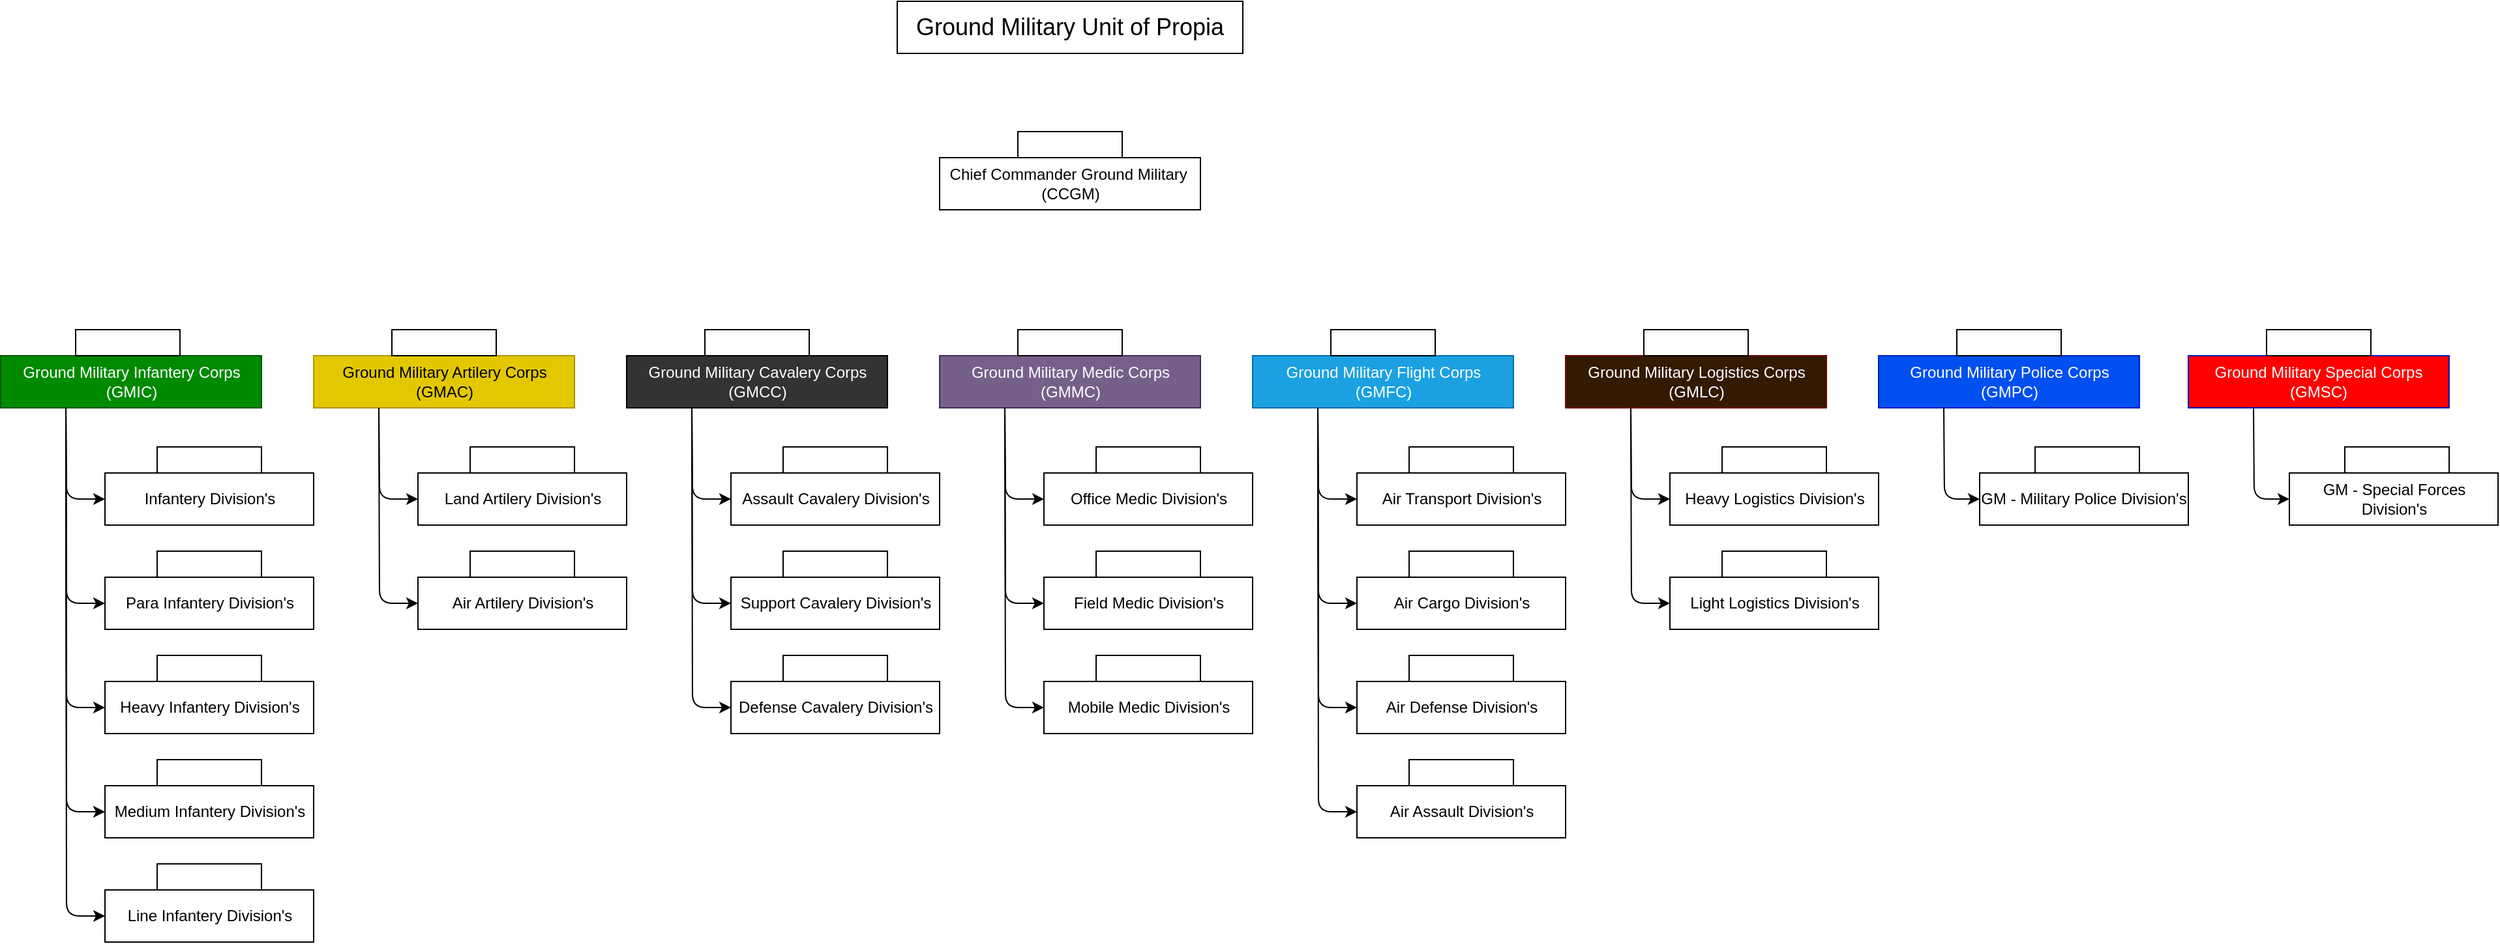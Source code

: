 <mxfile version="14.6.13" type="device"><diagram id="hd0t01-brpDn-bVLobMP" name="Page-1"><mxGraphModel dx="2130" dy="1260" grid="1" gridSize="10" guides="1" tooltips="1" connect="1" arrows="1" fold="1" page="1" pageScale="1" pageWidth="850" pageHeight="1100" math="0" shadow="0"><root><mxCell id="0"/><mxCell id="1" parent="0"/><mxCell id="4C-aOLq08_xFfEXQ0zSW-1" value="&lt;font style=&quot;font-size: 18px&quot;&gt;Ground Military Unit of Propia&lt;/font&gt;" style="rounded=0;whiteSpace=wrap;html=1;" parent="1" vertex="1"><mxGeometry x="699" y="40" width="265" height="40" as="geometry"/></mxCell><mxCell id="4C-aOLq08_xFfEXQ0zSW-2" value="Ground Military Infantery Corps&lt;br&gt;(GMIC)" style="rounded=0;whiteSpace=wrap;html=1;fillColor=#008a00;strokeColor=#005700;fontColor=#ffffff;" parent="1" vertex="1"><mxGeometry x="11.5" y="312" width="200" height="40" as="geometry"/></mxCell><mxCell id="4C-aOLq08_xFfEXQ0zSW-4" value="Ground Military Artilery Corps&lt;br&gt;(GMAC)" style="rounded=0;whiteSpace=wrap;html=1;fillColor=#e3c800;strokeColor=#B09500;fontColor=#000000;" parent="1" vertex="1"><mxGeometry x="251.5" y="312" width="200" height="40" as="geometry"/></mxCell><mxCell id="4C-aOLq08_xFfEXQ0zSW-5" value="&lt;font color=&quot;#ffffff&quot;&gt;Ground Military Cavalery Corps&lt;br&gt;(GMCC)&lt;/font&gt;" style="rounded=0;whiteSpace=wrap;html=1;fillColor=#333333;" parent="1" vertex="1"><mxGeometry x="491.5" y="312" width="200" height="40" as="geometry"/></mxCell><mxCell id="4C-aOLq08_xFfEXQ0zSW-6" value="Ground Military Medic Corps&lt;br&gt;(GMMC)" style="rounded=0;whiteSpace=wrap;html=1;fillColor=#76608a;strokeColor=#432D57;fontColor=#ffffff;" parent="1" vertex="1"><mxGeometry x="731.5" y="312" width="200" height="40" as="geometry"/></mxCell><mxCell id="4C-aOLq08_xFfEXQ0zSW-7" value="Ground Military Police Corps&lt;br&gt;(GMPC)" style="rounded=0;whiteSpace=wrap;html=1;fillColor=#0050ef;strokeColor=#001DBC;fontColor=#ffffff;" parent="1" vertex="1"><mxGeometry x="1451.5" y="312" width="200" height="40" as="geometry"/></mxCell><mxCell id="4C-aOLq08_xFfEXQ0zSW-8" value="Ground Military Flight Corps&lt;br&gt;(GMFC)" style="rounded=0;whiteSpace=wrap;html=1;fillColor=#1ba1e2;strokeColor=#006EAF;fontColor=#ffffff;" parent="1" vertex="1"><mxGeometry x="971.5" y="312" width="200" height="40" as="geometry"/></mxCell><mxCell id="4C-aOLq08_xFfEXQ0zSW-9" value="Ground Military Logistics Corps&lt;br&gt;(GMLC)" style="rounded=0;whiteSpace=wrap;html=1;strokeColor=#6F0000;fontColor=#ffffff;fillColor=#331A00;" parent="1" vertex="1"><mxGeometry x="1211.5" y="312" width="200" height="40" as="geometry"/></mxCell><mxCell id="mBeHLlhfHzC-_arHGiAu-1" value="Infantery Division's" style="rounded=0;whiteSpace=wrap;html=1;" parent="1" vertex="1"><mxGeometry x="91.5" y="402" width="160" height="40" as="geometry"/></mxCell><mxCell id="mBeHLlhfHzC-_arHGiAu-3" value="Heavy Infantery Division's" style="rounded=0;whiteSpace=wrap;html=1;" parent="1" vertex="1"><mxGeometry x="91.5" y="562" width="160" height="40" as="geometry"/></mxCell><mxCell id="mBeHLlhfHzC-_arHGiAu-4" value="Para Infantery Division's" style="rounded=0;whiteSpace=wrap;html=1;" parent="1" vertex="1"><mxGeometry x="91.5" y="482" width="160" height="40" as="geometry"/></mxCell><mxCell id="mBeHLlhfHzC-_arHGiAu-5" value="Medium Infantery Division's" style="rounded=0;whiteSpace=wrap;html=1;" parent="1" vertex="1"><mxGeometry x="91.5" y="642" width="160" height="40" as="geometry"/></mxCell><mxCell id="mBeHLlhfHzC-_arHGiAu-6" value="Line Infantery Division's" style="rounded=0;whiteSpace=wrap;html=1;" parent="1" vertex="1"><mxGeometry x="91.5" y="722" width="160" height="40" as="geometry"/></mxCell><mxCell id="mBeHLlhfHzC-_arHGiAu-15" value="" style="endArrow=classic;html=1;exitX=0.25;exitY=1;exitDx=0;exitDy=0;entryX=0;entryY=0.5;entryDx=0;entryDy=0;" parent="1" source="4C-aOLq08_xFfEXQ0zSW-2" target="mBeHLlhfHzC-_arHGiAu-6" edge="1"><mxGeometry width="50" height="50" relative="1" as="geometry"><mxPoint x="39" y="382" as="sourcePoint"/><mxPoint x="62" y="742" as="targetPoint"/><Array as="points"><mxPoint x="62" y="742"/></Array></mxGeometry></mxCell><mxCell id="mBeHLlhfHzC-_arHGiAu-16" value="" style="endArrow=classic;html=1;exitX=0.25;exitY=1;exitDx=0;exitDy=0;entryX=0;entryY=0.5;entryDx=0;entryDy=0;" parent="1" source="4C-aOLq08_xFfEXQ0zSW-2" target="mBeHLlhfHzC-_arHGiAu-5" edge="1"><mxGeometry width="50" height="50" relative="1" as="geometry"><mxPoint x="71.5" y="362" as="sourcePoint"/><mxPoint x="101.5" y="752" as="targetPoint"/><Array as="points"><mxPoint x="62" y="662"/></Array></mxGeometry></mxCell><mxCell id="mBeHLlhfHzC-_arHGiAu-17" value="" style="endArrow=classic;html=1;exitX=0.25;exitY=1;exitDx=0;exitDy=0;entryX=0;entryY=0.5;entryDx=0;entryDy=0;" parent="1" source="4C-aOLq08_xFfEXQ0zSW-2" target="mBeHLlhfHzC-_arHGiAu-3" edge="1"><mxGeometry width="50" height="50" relative="1" as="geometry"><mxPoint x="81.5" y="372" as="sourcePoint"/><mxPoint x="111.5" y="762" as="targetPoint"/><Array as="points"><mxPoint x="62" y="582"/></Array></mxGeometry></mxCell><mxCell id="mBeHLlhfHzC-_arHGiAu-18" value="" style="endArrow=classic;html=1;exitX=0.25;exitY=1;exitDx=0;exitDy=0;entryX=0;entryY=0.5;entryDx=0;entryDy=0;" parent="1" source="4C-aOLq08_xFfEXQ0zSW-2" target="mBeHLlhfHzC-_arHGiAu-4" edge="1"><mxGeometry width="50" height="50" relative="1" as="geometry"><mxPoint x="71.5" y="362" as="sourcePoint"/><mxPoint x="101.5" y="592" as="targetPoint"/><Array as="points"><mxPoint x="62" y="502"/></Array></mxGeometry></mxCell><mxCell id="mBeHLlhfHzC-_arHGiAu-19" value="" style="endArrow=classic;html=1;exitX=0.25;exitY=1;exitDx=0;exitDy=0;entryX=0;entryY=0.5;entryDx=0;entryDy=0;" parent="1" source="4C-aOLq08_xFfEXQ0zSW-2" target="mBeHLlhfHzC-_arHGiAu-1" edge="1"><mxGeometry width="50" height="50" relative="1" as="geometry"><mxPoint x="81.5" y="372" as="sourcePoint"/><mxPoint x="111.5" y="602" as="targetPoint"/><Array as="points"><mxPoint x="62" y="422"/></Array></mxGeometry></mxCell><mxCell id="mBeHLlhfHzC-_arHGiAu-20" value="Land Artilery Division's" style="rounded=0;whiteSpace=wrap;html=1;" parent="1" vertex="1"><mxGeometry x="331.5" y="402" width="160" height="40" as="geometry"/></mxCell><mxCell id="mBeHLlhfHzC-_arHGiAu-21" value="Air Artilery Division's" style="rounded=0;whiteSpace=wrap;html=1;" parent="1" vertex="1"><mxGeometry x="331.5" y="482" width="160" height="40" as="geometry"/></mxCell><mxCell id="mBeHLlhfHzC-_arHGiAu-22" value="" style="endArrow=classic;html=1;exitX=0.25;exitY=1;exitDx=0;exitDy=0;entryX=0;entryY=0.5;entryDx=0;entryDy=0;" parent="1" edge="1"><mxGeometry width="50" height="50" relative="1" as="geometry"><mxPoint x="301.5" y="352" as="sourcePoint"/><mxPoint x="331.5" y="502" as="targetPoint"/><Array as="points"><mxPoint x="302" y="502"/></Array></mxGeometry></mxCell><mxCell id="mBeHLlhfHzC-_arHGiAu-23" value="" style="endArrow=classic;html=1;exitX=0.25;exitY=1;exitDx=0;exitDy=0;entryX=0;entryY=0.5;entryDx=0;entryDy=0;" parent="1" edge="1"><mxGeometry width="50" height="50" relative="1" as="geometry"><mxPoint x="301.5" y="352" as="sourcePoint"/><mxPoint x="331.5" y="422" as="targetPoint"/><Array as="points"><mxPoint x="302" y="422"/></Array></mxGeometry></mxCell><mxCell id="mBeHLlhfHzC-_arHGiAu-24" value="Assault Cavalery Division's" style="rounded=0;whiteSpace=wrap;html=1;" parent="1" vertex="1"><mxGeometry x="571.5" y="402" width="160" height="40" as="geometry"/></mxCell><mxCell id="mBeHLlhfHzC-_arHGiAu-25" value="Defense Cavalery Division's" style="rounded=0;whiteSpace=wrap;html=1;" parent="1" vertex="1"><mxGeometry x="571.5" y="562" width="160" height="40" as="geometry"/></mxCell><mxCell id="mBeHLlhfHzC-_arHGiAu-26" value="Support Cavalery Division's" style="rounded=0;whiteSpace=wrap;html=1;" parent="1" vertex="1"><mxGeometry x="571.5" y="482" width="160" height="40" as="geometry"/></mxCell><mxCell id="mBeHLlhfHzC-_arHGiAu-27" value="" style="endArrow=classic;html=1;exitX=0.25;exitY=1;exitDx=0;exitDy=0;entryX=0;entryY=0.5;entryDx=0;entryDy=0;" parent="1" edge="1"><mxGeometry width="50" height="50" relative="1" as="geometry"><mxPoint x="541.5" y="352.0" as="sourcePoint"/><mxPoint x="571.5" y="582" as="targetPoint"/><Array as="points"><mxPoint x="542" y="582"/></Array></mxGeometry></mxCell><mxCell id="mBeHLlhfHzC-_arHGiAu-28" value="" style="endArrow=classic;html=1;exitX=0.25;exitY=1;exitDx=0;exitDy=0;entryX=0;entryY=0.5;entryDx=0;entryDy=0;" parent="1" edge="1"><mxGeometry width="50" height="50" relative="1" as="geometry"><mxPoint x="541.5" y="352.0" as="sourcePoint"/><mxPoint x="571.5" y="502" as="targetPoint"/><Array as="points"><mxPoint x="542" y="502"/></Array></mxGeometry></mxCell><mxCell id="mBeHLlhfHzC-_arHGiAu-29" value="" style="endArrow=classic;html=1;exitX=0.25;exitY=1;exitDx=0;exitDy=0;entryX=0;entryY=0.5;entryDx=0;entryDy=0;" parent="1" edge="1"><mxGeometry width="50" height="50" relative="1" as="geometry"><mxPoint x="541.5" y="352.0" as="sourcePoint"/><mxPoint x="571.5" y="422" as="targetPoint"/><Array as="points"><mxPoint x="542" y="422"/></Array></mxGeometry></mxCell><mxCell id="mBeHLlhfHzC-_arHGiAu-33" value="Office Medic Division's" style="rounded=0;whiteSpace=wrap;html=1;" parent="1" vertex="1"><mxGeometry x="811.5" y="402" width="160" height="40" as="geometry"/></mxCell><mxCell id="mBeHLlhfHzC-_arHGiAu-34" value="Mobile Medic Division's" style="rounded=0;whiteSpace=wrap;html=1;" parent="1" vertex="1"><mxGeometry x="811.5" y="562" width="160" height="40" as="geometry"/></mxCell><mxCell id="mBeHLlhfHzC-_arHGiAu-35" value="Field Medic Division's" style="rounded=0;whiteSpace=wrap;html=1;" parent="1" vertex="1"><mxGeometry x="811.5" y="482" width="160" height="40" as="geometry"/></mxCell><mxCell id="mBeHLlhfHzC-_arHGiAu-36" value="" style="endArrow=classic;html=1;exitX=0.25;exitY=1;exitDx=0;exitDy=0;entryX=0;entryY=0.5;entryDx=0;entryDy=0;" parent="1" edge="1"><mxGeometry width="50" height="50" relative="1" as="geometry"><mxPoint x="781.5" y="352.0" as="sourcePoint"/><mxPoint x="811.5" y="582" as="targetPoint"/><Array as="points"><mxPoint x="782" y="582"/></Array></mxGeometry></mxCell><mxCell id="mBeHLlhfHzC-_arHGiAu-37" value="" style="endArrow=classic;html=1;exitX=0.25;exitY=1;exitDx=0;exitDy=0;entryX=0;entryY=0.5;entryDx=0;entryDy=0;" parent="1" edge="1"><mxGeometry width="50" height="50" relative="1" as="geometry"><mxPoint x="781.5" y="352.0" as="sourcePoint"/><mxPoint x="811.5" y="502" as="targetPoint"/><Array as="points"><mxPoint x="782" y="502"/></Array></mxGeometry></mxCell><mxCell id="mBeHLlhfHzC-_arHGiAu-38" value="" style="endArrow=classic;html=1;exitX=0.25;exitY=1;exitDx=0;exitDy=0;entryX=0;entryY=0.5;entryDx=0;entryDy=0;" parent="1" edge="1"><mxGeometry width="50" height="50" relative="1" as="geometry"><mxPoint x="781.5" y="352.0" as="sourcePoint"/><mxPoint x="811.5" y="422" as="targetPoint"/><Array as="points"><mxPoint x="782" y="422"/></Array></mxGeometry></mxCell><mxCell id="mBeHLlhfHzC-_arHGiAu-39" value="Air Transport Division's" style="rounded=0;whiteSpace=wrap;html=1;" parent="1" vertex="1"><mxGeometry x="1051.5" y="402" width="160" height="40" as="geometry"/></mxCell><mxCell id="mBeHLlhfHzC-_arHGiAu-40" value="Air Defense Division's" style="rounded=0;whiteSpace=wrap;html=1;" parent="1" vertex="1"><mxGeometry x="1051.5" y="562" width="160" height="40" as="geometry"/></mxCell><mxCell id="mBeHLlhfHzC-_arHGiAu-41" value="Air Cargo Division's" style="rounded=0;whiteSpace=wrap;html=1;" parent="1" vertex="1"><mxGeometry x="1051.5" y="482" width="160" height="40" as="geometry"/></mxCell><mxCell id="mBeHLlhfHzC-_arHGiAu-42" value="Air Assault Division's" style="rounded=0;whiteSpace=wrap;html=1;" parent="1" vertex="1"><mxGeometry x="1051.5" y="642" width="160" height="40" as="geometry"/></mxCell><mxCell id="mBeHLlhfHzC-_arHGiAu-43" value="" style="endArrow=classic;html=1;exitX=0.25;exitY=1;exitDx=0;exitDy=0;entryX=0;entryY=0.5;entryDx=0;entryDy=0;" parent="1" target="mBeHLlhfHzC-_arHGiAu-42" edge="1"><mxGeometry width="50" height="50" relative="1" as="geometry"><mxPoint x="1021.5" y="352" as="sourcePoint"/><mxPoint x="1061.5" y="752" as="targetPoint"/><Array as="points"><mxPoint x="1022" y="662"/></Array></mxGeometry></mxCell><mxCell id="mBeHLlhfHzC-_arHGiAu-44" value="" style="endArrow=classic;html=1;exitX=0.25;exitY=1;exitDx=0;exitDy=0;entryX=0;entryY=0.5;entryDx=0;entryDy=0;" parent="1" target="mBeHLlhfHzC-_arHGiAu-40" edge="1"><mxGeometry width="50" height="50" relative="1" as="geometry"><mxPoint x="1021.5" y="352" as="sourcePoint"/><mxPoint x="1071.5" y="762" as="targetPoint"/><Array as="points"><mxPoint x="1022" y="582"/></Array></mxGeometry></mxCell><mxCell id="mBeHLlhfHzC-_arHGiAu-45" value="" style="endArrow=classic;html=1;exitX=0.25;exitY=1;exitDx=0;exitDy=0;entryX=0;entryY=0.5;entryDx=0;entryDy=0;" parent="1" target="mBeHLlhfHzC-_arHGiAu-41" edge="1"><mxGeometry width="50" height="50" relative="1" as="geometry"><mxPoint x="1021.5" y="352" as="sourcePoint"/><mxPoint x="1061.5" y="592" as="targetPoint"/><Array as="points"><mxPoint x="1022" y="502"/></Array></mxGeometry></mxCell><mxCell id="mBeHLlhfHzC-_arHGiAu-46" value="" style="endArrow=classic;html=1;exitX=0.25;exitY=1;exitDx=0;exitDy=0;entryX=0;entryY=0.5;entryDx=0;entryDy=0;" parent="1" target="mBeHLlhfHzC-_arHGiAu-39" edge="1"><mxGeometry width="50" height="50" relative="1" as="geometry"><mxPoint x="1021.5" y="352" as="sourcePoint"/><mxPoint x="1071.5" y="602" as="targetPoint"/><Array as="points"><mxPoint x="1022" y="422"/></Array></mxGeometry></mxCell><mxCell id="mBeHLlhfHzC-_arHGiAu-47" value="Heavy Logistics Division's" style="rounded=0;whiteSpace=wrap;html=1;" parent="1" vertex="1"><mxGeometry x="1291.5" y="402" width="160" height="40" as="geometry"/></mxCell><mxCell id="mBeHLlhfHzC-_arHGiAu-48" value="Light Logistics Division's" style="rounded=0;whiteSpace=wrap;html=1;" parent="1" vertex="1"><mxGeometry x="1291.5" y="482" width="160" height="40" as="geometry"/></mxCell><mxCell id="mBeHLlhfHzC-_arHGiAu-49" value="" style="endArrow=classic;html=1;exitX=0.25;exitY=1;exitDx=0;exitDy=0;entryX=0;entryY=0.5;entryDx=0;entryDy=0;" parent="1" target="mBeHLlhfHzC-_arHGiAu-48" edge="1"><mxGeometry width="50" height="50" relative="1" as="geometry"><mxPoint x="1261.5" y="352.0" as="sourcePoint"/><mxPoint x="1301.5" y="592" as="targetPoint"/><Array as="points"><mxPoint x="1262" y="502"/></Array></mxGeometry></mxCell><mxCell id="mBeHLlhfHzC-_arHGiAu-50" value="" style="endArrow=classic;html=1;exitX=0.25;exitY=1;exitDx=0;exitDy=0;entryX=0;entryY=0.5;entryDx=0;entryDy=0;" parent="1" target="mBeHLlhfHzC-_arHGiAu-47" edge="1"><mxGeometry width="50" height="50" relative="1" as="geometry"><mxPoint x="1261.5" y="352.0" as="sourcePoint"/><mxPoint x="1311.5" y="602" as="targetPoint"/><Array as="points"><mxPoint x="1262" y="422"/></Array></mxGeometry></mxCell><mxCell id="mBeHLlhfHzC-_arHGiAu-51" value="GM - Military Police Division's" style="rounded=0;whiteSpace=wrap;html=1;" parent="1" vertex="1"><mxGeometry x="1529" y="402" width="160" height="40" as="geometry"/></mxCell><mxCell id="mBeHLlhfHzC-_arHGiAu-52" value="" style="endArrow=classic;html=1;entryX=0;entryY=0.5;entryDx=0;entryDy=0;exitX=0.25;exitY=1;exitDx=0;exitDy=0;" parent="1" source="4C-aOLq08_xFfEXQ0zSW-7" target="mBeHLlhfHzC-_arHGiAu-51" edge="1"><mxGeometry width="50" height="50" relative="1" as="geometry"><mxPoint x="1499" y="392" as="sourcePoint"/><mxPoint x="1539" y="602" as="targetPoint"/><Array as="points"><mxPoint x="1502" y="422"/></Array></mxGeometry></mxCell><mxCell id="aigCWcHSlXxpXJbEeLUu-1" value="" style="rounded=0;whiteSpace=wrap;html=1;" parent="1" vertex="1"><mxGeometry x="69" y="292" width="80" height="20" as="geometry"/></mxCell><mxCell id="aigCWcHSlXxpXJbEeLUu-5" value="" style="shape=image;verticalLabelPosition=bottom;labelBackgroundColor=#ffffff;verticalAlign=top;aspect=fixed;imageAspect=0;image=https://upload.wikimedia.org/wikipedia/commons/b/bf/A_Black_Star.png;" parent="1" vertex="1"><mxGeometry x="103.25" y="297" width="11.5" height="10" as="geometry"/></mxCell><mxCell id="aigCWcHSlXxpXJbEeLUu-6" value="" style="shape=image;verticalLabelPosition=bottom;labelBackgroundColor=#ffffff;verticalAlign=top;aspect=fixed;imageAspect=0;image=https://upload.wikimedia.org/wikipedia/commons/b/bf/A_Black_Star.png;" parent="1" vertex="1"><mxGeometry x="114.75" y="297" width="11.5" height="10" as="geometry"/></mxCell><mxCell id="aigCWcHSlXxpXJbEeLUu-7" value="" style="shape=image;verticalLabelPosition=bottom;labelBackgroundColor=#ffffff;verticalAlign=top;aspect=fixed;imageAspect=0;image=https://upload.wikimedia.org/wikipedia/commons/b/bf/A_Black_Star.png;" parent="1" vertex="1"><mxGeometry x="91.75" y="297" width="11.5" height="10" as="geometry"/></mxCell><mxCell id="aigCWcHSlXxpXJbEeLUu-8" value="" style="rounded=0;whiteSpace=wrap;html=1;" parent="1" vertex="1"><mxGeometry x="311.5" y="292" width="80" height="20" as="geometry"/></mxCell><mxCell id="aigCWcHSlXxpXJbEeLUu-9" value="" style="shape=image;verticalLabelPosition=bottom;labelBackgroundColor=#ffffff;verticalAlign=top;aspect=fixed;imageAspect=0;image=https://upload.wikimedia.org/wikipedia/commons/b/bf/A_Black_Star.png;" parent="1" vertex="1"><mxGeometry x="345.75" y="297" width="11.5" height="10" as="geometry"/></mxCell><mxCell id="aigCWcHSlXxpXJbEeLUu-10" value="" style="shape=image;verticalLabelPosition=bottom;labelBackgroundColor=#ffffff;verticalAlign=top;aspect=fixed;imageAspect=0;image=https://upload.wikimedia.org/wikipedia/commons/b/bf/A_Black_Star.png;" parent="1" vertex="1"><mxGeometry x="357.25" y="297" width="11.5" height="10" as="geometry"/></mxCell><mxCell id="aigCWcHSlXxpXJbEeLUu-11" value="" style="shape=image;verticalLabelPosition=bottom;labelBackgroundColor=#ffffff;verticalAlign=top;aspect=fixed;imageAspect=0;image=https://upload.wikimedia.org/wikipedia/commons/b/bf/A_Black_Star.png;" parent="1" vertex="1"><mxGeometry x="334.25" y="297" width="11.5" height="10" as="geometry"/></mxCell><mxCell id="aigCWcHSlXxpXJbEeLUu-12" value="" style="rounded=0;whiteSpace=wrap;html=1;" parent="1" vertex="1"><mxGeometry x="551.5" y="292" width="80" height="20" as="geometry"/></mxCell><mxCell id="aigCWcHSlXxpXJbEeLUu-13" value="" style="shape=image;verticalLabelPosition=bottom;labelBackgroundColor=#ffffff;verticalAlign=top;aspect=fixed;imageAspect=0;image=https://upload.wikimedia.org/wikipedia/commons/b/bf/A_Black_Star.png;" parent="1" vertex="1"><mxGeometry x="585.75" y="297" width="11.5" height="10" as="geometry"/></mxCell><mxCell id="aigCWcHSlXxpXJbEeLUu-14" value="" style="shape=image;verticalLabelPosition=bottom;labelBackgroundColor=#ffffff;verticalAlign=top;aspect=fixed;imageAspect=0;image=https://upload.wikimedia.org/wikipedia/commons/b/bf/A_Black_Star.png;" parent="1" vertex="1"><mxGeometry x="597.25" y="297" width="11.5" height="10" as="geometry"/></mxCell><mxCell id="aigCWcHSlXxpXJbEeLUu-15" value="" style="shape=image;verticalLabelPosition=bottom;labelBackgroundColor=#ffffff;verticalAlign=top;aspect=fixed;imageAspect=0;image=https://upload.wikimedia.org/wikipedia/commons/b/bf/A_Black_Star.png;" parent="1" vertex="1"><mxGeometry x="574.25" y="297" width="11.5" height="10" as="geometry"/></mxCell><mxCell id="aigCWcHSlXxpXJbEeLUu-20" value="" style="rounded=0;whiteSpace=wrap;html=1;" parent="1" vertex="1"><mxGeometry x="791.5" y="292" width="80" height="20" as="geometry"/></mxCell><mxCell id="aigCWcHSlXxpXJbEeLUu-21" value="" style="shape=image;verticalLabelPosition=bottom;labelBackgroundColor=#ffffff;verticalAlign=top;aspect=fixed;imageAspect=0;image=https://upload.wikimedia.org/wikipedia/commons/b/bf/A_Black_Star.png;" parent="1" vertex="1"><mxGeometry x="825.75" y="297" width="11.5" height="10" as="geometry"/></mxCell><mxCell id="aigCWcHSlXxpXJbEeLUu-22" value="" style="shape=image;verticalLabelPosition=bottom;labelBackgroundColor=#ffffff;verticalAlign=top;aspect=fixed;imageAspect=0;image=https://upload.wikimedia.org/wikipedia/commons/b/bf/A_Black_Star.png;" parent="1" vertex="1"><mxGeometry x="837.25" y="297" width="11.5" height="10" as="geometry"/></mxCell><mxCell id="aigCWcHSlXxpXJbEeLUu-23" value="" style="shape=image;verticalLabelPosition=bottom;labelBackgroundColor=#ffffff;verticalAlign=top;aspect=fixed;imageAspect=0;image=https://upload.wikimedia.org/wikipedia/commons/b/bf/A_Black_Star.png;" parent="1" vertex="1"><mxGeometry x="814.25" y="297" width="11.5" height="10" as="geometry"/></mxCell><mxCell id="aigCWcHSlXxpXJbEeLUu-28" value="" style="rounded=0;whiteSpace=wrap;html=1;" parent="1" vertex="1"><mxGeometry x="1031.5" y="292" width="80" height="20" as="geometry"/></mxCell><mxCell id="aigCWcHSlXxpXJbEeLUu-29" value="" style="shape=image;verticalLabelPosition=bottom;labelBackgroundColor=#ffffff;verticalAlign=top;aspect=fixed;imageAspect=0;image=https://upload.wikimedia.org/wikipedia/commons/b/bf/A_Black_Star.png;" parent="1" vertex="1"><mxGeometry x="1065.75" y="297" width="11.5" height="10" as="geometry"/></mxCell><mxCell id="aigCWcHSlXxpXJbEeLUu-30" value="" style="shape=image;verticalLabelPosition=bottom;labelBackgroundColor=#ffffff;verticalAlign=top;aspect=fixed;imageAspect=0;image=https://upload.wikimedia.org/wikipedia/commons/b/bf/A_Black_Star.png;" parent="1" vertex="1"><mxGeometry x="1077.25" y="297" width="11.5" height="10" as="geometry"/></mxCell><mxCell id="aigCWcHSlXxpXJbEeLUu-31" value="" style="shape=image;verticalLabelPosition=bottom;labelBackgroundColor=#ffffff;verticalAlign=top;aspect=fixed;imageAspect=0;image=https://upload.wikimedia.org/wikipedia/commons/b/bf/A_Black_Star.png;" parent="1" vertex="1"><mxGeometry x="1054.25" y="297" width="11.5" height="10" as="geometry"/></mxCell><mxCell id="aigCWcHSlXxpXJbEeLUu-32" value="" style="rounded=0;whiteSpace=wrap;html=1;" parent="1" vertex="1"><mxGeometry x="1271.5" y="292" width="80" height="20" as="geometry"/></mxCell><mxCell id="aigCWcHSlXxpXJbEeLUu-33" value="" style="shape=image;verticalLabelPosition=bottom;labelBackgroundColor=#ffffff;verticalAlign=top;aspect=fixed;imageAspect=0;image=https://upload.wikimedia.org/wikipedia/commons/b/bf/A_Black_Star.png;" parent="1" vertex="1"><mxGeometry x="1305.75" y="297" width="11.5" height="10" as="geometry"/></mxCell><mxCell id="aigCWcHSlXxpXJbEeLUu-34" value="" style="shape=image;verticalLabelPosition=bottom;labelBackgroundColor=#ffffff;verticalAlign=top;aspect=fixed;imageAspect=0;image=https://upload.wikimedia.org/wikipedia/commons/b/bf/A_Black_Star.png;" parent="1" vertex="1"><mxGeometry x="1317.25" y="297" width="11.5" height="10" as="geometry"/></mxCell><mxCell id="aigCWcHSlXxpXJbEeLUu-35" value="" style="shape=image;verticalLabelPosition=bottom;labelBackgroundColor=#ffffff;verticalAlign=top;aspect=fixed;imageAspect=0;image=https://upload.wikimedia.org/wikipedia/commons/b/bf/A_Black_Star.png;" parent="1" vertex="1"><mxGeometry x="1294.25" y="297" width="11.5" height="10" as="geometry"/></mxCell><mxCell id="aigCWcHSlXxpXJbEeLUu-36" value="" style="rounded=0;whiteSpace=wrap;html=1;" parent="1" vertex="1"><mxGeometry x="1511.5" y="292" width="80" height="20" as="geometry"/></mxCell><mxCell id="aigCWcHSlXxpXJbEeLUu-37" value="" style="shape=image;verticalLabelPosition=bottom;labelBackgroundColor=#ffffff;verticalAlign=top;aspect=fixed;imageAspect=0;image=https://upload.wikimedia.org/wikipedia/commons/b/bf/A_Black_Star.png;" parent="1" vertex="1"><mxGeometry x="1545.75" y="297" width="11.5" height="10" as="geometry"/></mxCell><mxCell id="aigCWcHSlXxpXJbEeLUu-38" value="" style="shape=image;verticalLabelPosition=bottom;labelBackgroundColor=#ffffff;verticalAlign=top;aspect=fixed;imageAspect=0;image=https://upload.wikimedia.org/wikipedia/commons/b/bf/A_Black_Star.png;" parent="1" vertex="1"><mxGeometry x="1557.25" y="297" width="11.5" height="10" as="geometry"/></mxCell><mxCell id="aigCWcHSlXxpXJbEeLUu-39" value="" style="shape=image;verticalLabelPosition=bottom;labelBackgroundColor=#ffffff;verticalAlign=top;aspect=fixed;imageAspect=0;image=https://upload.wikimedia.org/wikipedia/commons/b/bf/A_Black_Star.png;" parent="1" vertex="1"><mxGeometry x="1534.25" y="297" width="11.5" height="10" as="geometry"/></mxCell><mxCell id="aigCWcHSlXxpXJbEeLUu-40" value="Chief Commander Ground Military&amp;nbsp;&lt;br&gt;(CCGM)" style="rounded=0;whiteSpace=wrap;html=1;" parent="1" vertex="1"><mxGeometry x="731.5" y="160" width="200" height="40" as="geometry"/></mxCell><mxCell id="aigCWcHSlXxpXJbEeLUu-42" value="" style="rounded=0;whiteSpace=wrap;html=1;" parent="1" vertex="1"><mxGeometry x="791.5" y="140" width="80" height="20" as="geometry"/></mxCell><mxCell id="aigCWcHSlXxpXJbEeLUu-43" value="" style="shape=image;verticalLabelPosition=bottom;labelBackgroundColor=#ffffff;verticalAlign=top;aspect=fixed;imageAspect=0;image=https://upload.wikimedia.org/wikipedia/commons/b/bf/A_Black_Star.png;" parent="1" vertex="1"><mxGeometry x="820" y="145" width="11.5" height="10" as="geometry"/></mxCell><mxCell id="aigCWcHSlXxpXJbEeLUu-44" value="" style="shape=image;verticalLabelPosition=bottom;labelBackgroundColor=#ffffff;verticalAlign=top;aspect=fixed;imageAspect=0;image=https://upload.wikimedia.org/wikipedia/commons/b/bf/A_Black_Star.png;" parent="1" vertex="1"><mxGeometry x="831.5" y="145" width="11.5" height="10" as="geometry"/></mxCell><mxCell id="aigCWcHSlXxpXJbEeLUu-45" value="" style="shape=image;verticalLabelPosition=bottom;labelBackgroundColor=#ffffff;verticalAlign=top;aspect=fixed;imageAspect=0;image=https://upload.wikimedia.org/wikipedia/commons/b/bf/A_Black_Star.png;" parent="1" vertex="1"><mxGeometry x="808.5" y="145" width="11.5" height="10" as="geometry"/></mxCell><mxCell id="aigCWcHSlXxpXJbEeLUu-46" value="" style="shape=image;verticalLabelPosition=bottom;labelBackgroundColor=#ffffff;verticalAlign=top;aspect=fixed;imageAspect=0;image=https://upload.wikimedia.org/wikipedia/commons/b/bf/A_Black_Star.png;" parent="1" vertex="1"><mxGeometry x="843" y="145" width="11.5" height="10" as="geometry"/></mxCell><mxCell id="aigCWcHSlXxpXJbEeLUu-47" value="" style="rounded=0;whiteSpace=wrap;html=1;" parent="1" vertex="1"><mxGeometry x="611.5" y="382" width="80" height="20" as="geometry"/></mxCell><mxCell id="aigCWcHSlXxpXJbEeLUu-48" value="" style="shape=image;verticalLabelPosition=bottom;labelBackgroundColor=#ffffff;verticalAlign=top;aspect=fixed;imageAspect=0;image=https://upload.wikimedia.org/wikipedia/commons/b/bf/A_Black_Star.png;" parent="1" vertex="1"><mxGeometry x="651.5" y="387" width="11.5" height="10" as="geometry"/></mxCell><mxCell id="aigCWcHSlXxpXJbEeLUu-50" value="" style="shape=image;verticalLabelPosition=bottom;labelBackgroundColor=#ffffff;verticalAlign=top;aspect=fixed;imageAspect=0;image=https://upload.wikimedia.org/wikipedia/commons/b/bf/A_Black_Star.png;" parent="1" vertex="1"><mxGeometry x="640" y="387" width="11.5" height="10" as="geometry"/></mxCell><mxCell id="aigCWcHSlXxpXJbEeLUu-51" value="" style="rounded=0;whiteSpace=wrap;html=1;" parent="1" vertex="1"><mxGeometry x="611.5" y="462" width="80" height="20" as="geometry"/></mxCell><mxCell id="aigCWcHSlXxpXJbEeLUu-52" value="" style="shape=image;verticalLabelPosition=bottom;labelBackgroundColor=#ffffff;verticalAlign=top;aspect=fixed;imageAspect=0;image=https://upload.wikimedia.org/wikipedia/commons/b/bf/A_Black_Star.png;" parent="1" vertex="1"><mxGeometry x="651.5" y="467" width="11.5" height="10" as="geometry"/></mxCell><mxCell id="aigCWcHSlXxpXJbEeLUu-53" value="" style="shape=image;verticalLabelPosition=bottom;labelBackgroundColor=#ffffff;verticalAlign=top;aspect=fixed;imageAspect=0;image=https://upload.wikimedia.org/wikipedia/commons/b/bf/A_Black_Star.png;" parent="1" vertex="1"><mxGeometry x="640" y="467" width="11.5" height="10" as="geometry"/></mxCell><mxCell id="aigCWcHSlXxpXJbEeLUu-54" value="" style="rounded=0;whiteSpace=wrap;html=1;" parent="1" vertex="1"><mxGeometry x="611.5" y="542" width="80" height="20" as="geometry"/></mxCell><mxCell id="aigCWcHSlXxpXJbEeLUu-55" value="" style="shape=image;verticalLabelPosition=bottom;labelBackgroundColor=#ffffff;verticalAlign=top;aspect=fixed;imageAspect=0;image=https://upload.wikimedia.org/wikipedia/commons/b/bf/A_Black_Star.png;" parent="1" vertex="1"><mxGeometry x="651.5" y="547" width="11.5" height="10" as="geometry"/></mxCell><mxCell id="aigCWcHSlXxpXJbEeLUu-56" value="" style="shape=image;verticalLabelPosition=bottom;labelBackgroundColor=#ffffff;verticalAlign=top;aspect=fixed;imageAspect=0;image=https://upload.wikimedia.org/wikipedia/commons/b/bf/A_Black_Star.png;" parent="1" vertex="1"><mxGeometry x="640" y="547" width="11.5" height="10" as="geometry"/></mxCell><mxCell id="aigCWcHSlXxpXJbEeLUu-57" value="" style="rounded=0;whiteSpace=wrap;html=1;" parent="1" vertex="1"><mxGeometry x="851.5" y="382" width="80" height="20" as="geometry"/></mxCell><mxCell id="aigCWcHSlXxpXJbEeLUu-58" value="" style="shape=image;verticalLabelPosition=bottom;labelBackgroundColor=#ffffff;verticalAlign=top;aspect=fixed;imageAspect=0;image=https://upload.wikimedia.org/wikipedia/commons/b/bf/A_Black_Star.png;" parent="1" vertex="1"><mxGeometry x="891.5" y="387" width="11.5" height="10" as="geometry"/></mxCell><mxCell id="aigCWcHSlXxpXJbEeLUu-59" value="" style="shape=image;verticalLabelPosition=bottom;labelBackgroundColor=#ffffff;verticalAlign=top;aspect=fixed;imageAspect=0;image=https://upload.wikimedia.org/wikipedia/commons/b/bf/A_Black_Star.png;" parent="1" vertex="1"><mxGeometry x="880" y="387" width="11.5" height="10" as="geometry"/></mxCell><mxCell id="aigCWcHSlXxpXJbEeLUu-60" value="" style="rounded=0;whiteSpace=wrap;html=1;" parent="1" vertex="1"><mxGeometry x="851.5" y="462" width="80" height="20" as="geometry"/></mxCell><mxCell id="aigCWcHSlXxpXJbEeLUu-61" value="" style="shape=image;verticalLabelPosition=bottom;labelBackgroundColor=#ffffff;verticalAlign=top;aspect=fixed;imageAspect=0;image=https://upload.wikimedia.org/wikipedia/commons/b/bf/A_Black_Star.png;" parent="1" vertex="1"><mxGeometry x="891.5" y="467" width="11.5" height="10" as="geometry"/></mxCell><mxCell id="aigCWcHSlXxpXJbEeLUu-62" value="" style="shape=image;verticalLabelPosition=bottom;labelBackgroundColor=#ffffff;verticalAlign=top;aspect=fixed;imageAspect=0;image=https://upload.wikimedia.org/wikipedia/commons/b/bf/A_Black_Star.png;" parent="1" vertex="1"><mxGeometry x="880" y="467" width="11.5" height="10" as="geometry"/></mxCell><mxCell id="aigCWcHSlXxpXJbEeLUu-63" value="" style="rounded=0;whiteSpace=wrap;html=1;" parent="1" vertex="1"><mxGeometry x="851.5" y="542" width="80" height="20" as="geometry"/></mxCell><mxCell id="aigCWcHSlXxpXJbEeLUu-64" value="" style="shape=image;verticalLabelPosition=bottom;labelBackgroundColor=#ffffff;verticalAlign=top;aspect=fixed;imageAspect=0;image=https://upload.wikimedia.org/wikipedia/commons/b/bf/A_Black_Star.png;" parent="1" vertex="1"><mxGeometry x="891.5" y="547" width="11.5" height="10" as="geometry"/></mxCell><mxCell id="aigCWcHSlXxpXJbEeLUu-65" value="" style="shape=image;verticalLabelPosition=bottom;labelBackgroundColor=#ffffff;verticalAlign=top;aspect=fixed;imageAspect=0;image=https://upload.wikimedia.org/wikipedia/commons/b/bf/A_Black_Star.png;" parent="1" vertex="1"><mxGeometry x="880" y="547" width="11.5" height="10" as="geometry"/></mxCell><mxCell id="aigCWcHSlXxpXJbEeLUu-66" value="" style="rounded=0;whiteSpace=wrap;html=1;" parent="1" vertex="1"><mxGeometry x="1091.5" y="382" width="80" height="20" as="geometry"/></mxCell><mxCell id="aigCWcHSlXxpXJbEeLUu-67" value="" style="shape=image;verticalLabelPosition=bottom;labelBackgroundColor=#ffffff;verticalAlign=top;aspect=fixed;imageAspect=0;image=https://upload.wikimedia.org/wikipedia/commons/b/bf/A_Black_Star.png;" parent="1" vertex="1"><mxGeometry x="1131.5" y="387" width="11.5" height="10" as="geometry"/></mxCell><mxCell id="aigCWcHSlXxpXJbEeLUu-68" value="" style="shape=image;verticalLabelPosition=bottom;labelBackgroundColor=#ffffff;verticalAlign=top;aspect=fixed;imageAspect=0;image=https://upload.wikimedia.org/wikipedia/commons/b/bf/A_Black_Star.png;" parent="1" vertex="1"><mxGeometry x="1120" y="387" width="11.5" height="10" as="geometry"/></mxCell><mxCell id="aigCWcHSlXxpXJbEeLUu-69" value="" style="rounded=0;whiteSpace=wrap;html=1;" parent="1" vertex="1"><mxGeometry x="1091.5" y="462" width="80" height="20" as="geometry"/></mxCell><mxCell id="aigCWcHSlXxpXJbEeLUu-70" value="" style="shape=image;verticalLabelPosition=bottom;labelBackgroundColor=#ffffff;verticalAlign=top;aspect=fixed;imageAspect=0;image=https://upload.wikimedia.org/wikipedia/commons/b/bf/A_Black_Star.png;" parent="1" vertex="1"><mxGeometry x="1131.5" y="467" width="11.5" height="10" as="geometry"/></mxCell><mxCell id="aigCWcHSlXxpXJbEeLUu-71" value="" style="shape=image;verticalLabelPosition=bottom;labelBackgroundColor=#ffffff;verticalAlign=top;aspect=fixed;imageAspect=0;image=https://upload.wikimedia.org/wikipedia/commons/b/bf/A_Black_Star.png;" parent="1" vertex="1"><mxGeometry x="1120" y="467" width="11.5" height="10" as="geometry"/></mxCell><mxCell id="aigCWcHSlXxpXJbEeLUu-72" value="" style="rounded=0;whiteSpace=wrap;html=1;" parent="1" vertex="1"><mxGeometry x="1091.5" y="542" width="80" height="20" as="geometry"/></mxCell><mxCell id="aigCWcHSlXxpXJbEeLUu-73" value="" style="shape=image;verticalLabelPosition=bottom;labelBackgroundColor=#ffffff;verticalAlign=top;aspect=fixed;imageAspect=0;image=https://upload.wikimedia.org/wikipedia/commons/b/bf/A_Black_Star.png;" parent="1" vertex="1"><mxGeometry x="1131.5" y="547" width="11.5" height="10" as="geometry"/></mxCell><mxCell id="aigCWcHSlXxpXJbEeLUu-74" value="" style="shape=image;verticalLabelPosition=bottom;labelBackgroundColor=#ffffff;verticalAlign=top;aspect=fixed;imageAspect=0;image=https://upload.wikimedia.org/wikipedia/commons/b/bf/A_Black_Star.png;" parent="1" vertex="1"><mxGeometry x="1120" y="547" width="11.5" height="10" as="geometry"/></mxCell><mxCell id="aigCWcHSlXxpXJbEeLUu-75" value="" style="rounded=0;whiteSpace=wrap;html=1;" parent="1" vertex="1"><mxGeometry x="1091.5" y="622" width="80" height="20" as="geometry"/></mxCell><mxCell id="aigCWcHSlXxpXJbEeLUu-76" value="" style="shape=image;verticalLabelPosition=bottom;labelBackgroundColor=#ffffff;verticalAlign=top;aspect=fixed;imageAspect=0;image=https://upload.wikimedia.org/wikipedia/commons/b/bf/A_Black_Star.png;" parent="1" vertex="1"><mxGeometry x="1131.5" y="627" width="11.5" height="10" as="geometry"/></mxCell><mxCell id="aigCWcHSlXxpXJbEeLUu-77" value="" style="shape=image;verticalLabelPosition=bottom;labelBackgroundColor=#ffffff;verticalAlign=top;aspect=fixed;imageAspect=0;image=https://upload.wikimedia.org/wikipedia/commons/b/bf/A_Black_Star.png;" parent="1" vertex="1"><mxGeometry x="1120" y="627" width="11.5" height="10" as="geometry"/></mxCell><mxCell id="aigCWcHSlXxpXJbEeLUu-78" value="" style="rounded=0;whiteSpace=wrap;html=1;" parent="1" vertex="1"><mxGeometry x="371.5" y="382" width="80" height="20" as="geometry"/></mxCell><mxCell id="aigCWcHSlXxpXJbEeLUu-79" value="" style="shape=image;verticalLabelPosition=bottom;labelBackgroundColor=#ffffff;verticalAlign=top;aspect=fixed;imageAspect=0;image=https://upload.wikimedia.org/wikipedia/commons/b/bf/A_Black_Star.png;" parent="1" vertex="1"><mxGeometry x="411.5" y="387" width="11.5" height="10" as="geometry"/></mxCell><mxCell id="aigCWcHSlXxpXJbEeLUu-80" value="" style="shape=image;verticalLabelPosition=bottom;labelBackgroundColor=#ffffff;verticalAlign=top;aspect=fixed;imageAspect=0;image=https://upload.wikimedia.org/wikipedia/commons/b/bf/A_Black_Star.png;" parent="1" vertex="1"><mxGeometry x="400" y="387" width="11.5" height="10" as="geometry"/></mxCell><mxCell id="aigCWcHSlXxpXJbEeLUu-81" value="" style="rounded=0;whiteSpace=wrap;html=1;" parent="1" vertex="1"><mxGeometry x="371.5" y="462" width="80" height="20" as="geometry"/></mxCell><mxCell id="aigCWcHSlXxpXJbEeLUu-82" value="" style="shape=image;verticalLabelPosition=bottom;labelBackgroundColor=#ffffff;verticalAlign=top;aspect=fixed;imageAspect=0;image=https://upload.wikimedia.org/wikipedia/commons/b/bf/A_Black_Star.png;" parent="1" vertex="1"><mxGeometry x="411.5" y="467" width="11.5" height="10" as="geometry"/></mxCell><mxCell id="aigCWcHSlXxpXJbEeLUu-83" value="" style="shape=image;verticalLabelPosition=bottom;labelBackgroundColor=#ffffff;verticalAlign=top;aspect=fixed;imageAspect=0;image=https://upload.wikimedia.org/wikipedia/commons/b/bf/A_Black_Star.png;" parent="1" vertex="1"><mxGeometry x="400" y="467" width="11.5" height="10" as="geometry"/></mxCell><mxCell id="aigCWcHSlXxpXJbEeLUu-84" value="" style="rounded=0;whiteSpace=wrap;html=1;" parent="1" vertex="1"><mxGeometry x="131.5" y="382" width="80" height="20" as="geometry"/></mxCell><mxCell id="aigCWcHSlXxpXJbEeLUu-85" value="" style="shape=image;verticalLabelPosition=bottom;labelBackgroundColor=#ffffff;verticalAlign=top;aspect=fixed;imageAspect=0;image=https://upload.wikimedia.org/wikipedia/commons/b/bf/A_Black_Star.png;" parent="1" vertex="1"><mxGeometry x="171.5" y="387" width="11.5" height="10" as="geometry"/></mxCell><mxCell id="aigCWcHSlXxpXJbEeLUu-86" value="" style="shape=image;verticalLabelPosition=bottom;labelBackgroundColor=#ffffff;verticalAlign=top;aspect=fixed;imageAspect=0;image=https://upload.wikimedia.org/wikipedia/commons/b/bf/A_Black_Star.png;" parent="1" vertex="1"><mxGeometry x="160" y="387" width="11.5" height="10" as="geometry"/></mxCell><mxCell id="aigCWcHSlXxpXJbEeLUu-87" value="" style="rounded=0;whiteSpace=wrap;html=1;" parent="1" vertex="1"><mxGeometry x="131.5" y="462" width="80" height="20" as="geometry"/></mxCell><mxCell id="aigCWcHSlXxpXJbEeLUu-88" value="" style="shape=image;verticalLabelPosition=bottom;labelBackgroundColor=#ffffff;verticalAlign=top;aspect=fixed;imageAspect=0;image=https://upload.wikimedia.org/wikipedia/commons/b/bf/A_Black_Star.png;" parent="1" vertex="1"><mxGeometry x="171.5" y="467" width="11.5" height="10" as="geometry"/></mxCell><mxCell id="aigCWcHSlXxpXJbEeLUu-89" value="" style="shape=image;verticalLabelPosition=bottom;labelBackgroundColor=#ffffff;verticalAlign=top;aspect=fixed;imageAspect=0;image=https://upload.wikimedia.org/wikipedia/commons/b/bf/A_Black_Star.png;" parent="1" vertex="1"><mxGeometry x="160" y="467" width="11.5" height="10" as="geometry"/></mxCell><mxCell id="aigCWcHSlXxpXJbEeLUu-93" value="" style="rounded=0;whiteSpace=wrap;html=1;" parent="1" vertex="1"><mxGeometry x="131.5" y="542" width="80" height="20" as="geometry"/></mxCell><mxCell id="aigCWcHSlXxpXJbEeLUu-94" value="" style="shape=image;verticalLabelPosition=bottom;labelBackgroundColor=#ffffff;verticalAlign=top;aspect=fixed;imageAspect=0;image=https://upload.wikimedia.org/wikipedia/commons/b/bf/A_Black_Star.png;" parent="1" vertex="1"><mxGeometry x="171.5" y="547" width="11.5" height="10" as="geometry"/></mxCell><mxCell id="aigCWcHSlXxpXJbEeLUu-95" value="" style="shape=image;verticalLabelPosition=bottom;labelBackgroundColor=#ffffff;verticalAlign=top;aspect=fixed;imageAspect=0;image=https://upload.wikimedia.org/wikipedia/commons/b/bf/A_Black_Star.png;" parent="1" vertex="1"><mxGeometry x="160" y="547" width="11.5" height="10" as="geometry"/></mxCell><mxCell id="aigCWcHSlXxpXJbEeLUu-96" value="" style="rounded=0;whiteSpace=wrap;html=1;" parent="1" vertex="1"><mxGeometry x="131.5" y="622" width="80" height="20" as="geometry"/></mxCell><mxCell id="aigCWcHSlXxpXJbEeLUu-97" value="" style="shape=image;verticalLabelPosition=bottom;labelBackgroundColor=#ffffff;verticalAlign=top;aspect=fixed;imageAspect=0;image=https://upload.wikimedia.org/wikipedia/commons/b/bf/A_Black_Star.png;" parent="1" vertex="1"><mxGeometry x="171.5" y="627" width="11.5" height="10" as="geometry"/></mxCell><mxCell id="aigCWcHSlXxpXJbEeLUu-98" value="" style="shape=image;verticalLabelPosition=bottom;labelBackgroundColor=#ffffff;verticalAlign=top;aspect=fixed;imageAspect=0;image=https://upload.wikimedia.org/wikipedia/commons/b/bf/A_Black_Star.png;" parent="1" vertex="1"><mxGeometry x="160" y="627" width="11.5" height="10" as="geometry"/></mxCell><mxCell id="aigCWcHSlXxpXJbEeLUu-99" value="" style="rounded=0;whiteSpace=wrap;html=1;" parent="1" vertex="1"><mxGeometry x="131.5" y="702" width="80" height="20" as="geometry"/></mxCell><mxCell id="aigCWcHSlXxpXJbEeLUu-100" value="" style="shape=image;verticalLabelPosition=bottom;labelBackgroundColor=#ffffff;verticalAlign=top;aspect=fixed;imageAspect=0;image=https://upload.wikimedia.org/wikipedia/commons/b/bf/A_Black_Star.png;" parent="1" vertex="1"><mxGeometry x="171.5" y="707" width="11.5" height="10" as="geometry"/></mxCell><mxCell id="aigCWcHSlXxpXJbEeLUu-101" value="" style="shape=image;verticalLabelPosition=bottom;labelBackgroundColor=#ffffff;verticalAlign=top;aspect=fixed;imageAspect=0;image=https://upload.wikimedia.org/wikipedia/commons/b/bf/A_Black_Star.png;" parent="1" vertex="1"><mxGeometry x="160" y="707" width="11.5" height="10" as="geometry"/></mxCell><mxCell id="aigCWcHSlXxpXJbEeLUu-102" value="" style="rounded=0;whiteSpace=wrap;html=1;" parent="1" vertex="1"><mxGeometry x="1331.5" y="382" width="80" height="20" as="geometry"/></mxCell><mxCell id="aigCWcHSlXxpXJbEeLUu-103" value="" style="shape=image;verticalLabelPosition=bottom;labelBackgroundColor=#ffffff;verticalAlign=top;aspect=fixed;imageAspect=0;image=https://upload.wikimedia.org/wikipedia/commons/b/bf/A_Black_Star.png;" parent="1" vertex="1"><mxGeometry x="1371.5" y="387" width="11.5" height="10" as="geometry"/></mxCell><mxCell id="aigCWcHSlXxpXJbEeLUu-104" value="" style="shape=image;verticalLabelPosition=bottom;labelBackgroundColor=#ffffff;verticalAlign=top;aspect=fixed;imageAspect=0;image=https://upload.wikimedia.org/wikipedia/commons/b/bf/A_Black_Star.png;" parent="1" vertex="1"><mxGeometry x="1360" y="387" width="11.5" height="10" as="geometry"/></mxCell><mxCell id="aigCWcHSlXxpXJbEeLUu-105" value="" style="rounded=0;whiteSpace=wrap;html=1;" parent="1" vertex="1"><mxGeometry x="1331.5" y="462" width="80" height="20" as="geometry"/></mxCell><mxCell id="aigCWcHSlXxpXJbEeLUu-106" value="" style="shape=image;verticalLabelPosition=bottom;labelBackgroundColor=#ffffff;verticalAlign=top;aspect=fixed;imageAspect=0;image=https://upload.wikimedia.org/wikipedia/commons/b/bf/A_Black_Star.png;" parent="1" vertex="1"><mxGeometry x="1371.5" y="467" width="11.5" height="10" as="geometry"/></mxCell><mxCell id="aigCWcHSlXxpXJbEeLUu-107" value="" style="shape=image;verticalLabelPosition=bottom;labelBackgroundColor=#ffffff;verticalAlign=top;aspect=fixed;imageAspect=0;image=https://upload.wikimedia.org/wikipedia/commons/b/bf/A_Black_Star.png;" parent="1" vertex="1"><mxGeometry x="1360" y="467" width="11.5" height="10" as="geometry"/></mxCell><mxCell id="aigCWcHSlXxpXJbEeLUu-108" value="" style="rounded=0;whiteSpace=wrap;html=1;" parent="1" vertex="1"><mxGeometry x="1571.5" y="382" width="80" height="20" as="geometry"/></mxCell><mxCell id="aigCWcHSlXxpXJbEeLUu-109" value="" style="shape=image;verticalLabelPosition=bottom;labelBackgroundColor=#ffffff;verticalAlign=top;aspect=fixed;imageAspect=0;image=https://upload.wikimedia.org/wikipedia/commons/b/bf/A_Black_Star.png;" parent="1" vertex="1"><mxGeometry x="1611.5" y="387" width="11.5" height="10" as="geometry"/></mxCell><mxCell id="aigCWcHSlXxpXJbEeLUu-110" value="" style="shape=image;verticalLabelPosition=bottom;labelBackgroundColor=#ffffff;verticalAlign=top;aspect=fixed;imageAspect=0;image=https://upload.wikimedia.org/wikipedia/commons/b/bf/A_Black_Star.png;" parent="1" vertex="1"><mxGeometry x="1600" y="387" width="11.5" height="10" as="geometry"/></mxCell><mxCell id="blVUrM7HKzGD_7jV8SN4-1" value="Ground Military Special Corps&lt;br&gt;(GMSC)" style="rounded=0;whiteSpace=wrap;html=1;strokeColor=#001DBC;fontColor=#ffffff;fillColor=#FF0000;" vertex="1" parent="1"><mxGeometry x="1689" y="312" width="200" height="40" as="geometry"/></mxCell><mxCell id="blVUrM7HKzGD_7jV8SN4-2" value="GM - Special Forces Division's" style="rounded=0;whiteSpace=wrap;html=1;" vertex="1" parent="1"><mxGeometry x="1766.5" y="402" width="160" height="40" as="geometry"/></mxCell><mxCell id="blVUrM7HKzGD_7jV8SN4-3" value="" style="endArrow=classic;html=1;entryX=0;entryY=0.5;entryDx=0;entryDy=0;exitX=0.25;exitY=1;exitDx=0;exitDy=0;" edge="1" parent="1" source="blVUrM7HKzGD_7jV8SN4-1" target="blVUrM7HKzGD_7jV8SN4-2"><mxGeometry width="50" height="50" relative="1" as="geometry"><mxPoint x="1736.5" y="392" as="sourcePoint"/><mxPoint x="1776.5" y="602" as="targetPoint"/><Array as="points"><mxPoint x="1739.5" y="422"/></Array></mxGeometry></mxCell><mxCell id="blVUrM7HKzGD_7jV8SN4-4" value="" style="rounded=0;whiteSpace=wrap;html=1;" vertex="1" parent="1"><mxGeometry x="1749" y="292" width="80" height="20" as="geometry"/></mxCell><mxCell id="blVUrM7HKzGD_7jV8SN4-5" value="" style="shape=image;verticalLabelPosition=bottom;labelBackgroundColor=#ffffff;verticalAlign=top;aspect=fixed;imageAspect=0;image=https://upload.wikimedia.org/wikipedia/commons/b/bf/A_Black_Star.png;" vertex="1" parent="1"><mxGeometry x="1783.25" y="297" width="11.5" height="10" as="geometry"/></mxCell><mxCell id="blVUrM7HKzGD_7jV8SN4-6" value="" style="shape=image;verticalLabelPosition=bottom;labelBackgroundColor=#ffffff;verticalAlign=top;aspect=fixed;imageAspect=0;image=https://upload.wikimedia.org/wikipedia/commons/b/bf/A_Black_Star.png;" vertex="1" parent="1"><mxGeometry x="1794.75" y="297" width="11.5" height="10" as="geometry"/></mxCell><mxCell id="blVUrM7HKzGD_7jV8SN4-7" value="" style="shape=image;verticalLabelPosition=bottom;labelBackgroundColor=#ffffff;verticalAlign=top;aspect=fixed;imageAspect=0;image=https://upload.wikimedia.org/wikipedia/commons/b/bf/A_Black_Star.png;" vertex="1" parent="1"><mxGeometry x="1771.75" y="297" width="11.5" height="10" as="geometry"/></mxCell><mxCell id="blVUrM7HKzGD_7jV8SN4-8" value="" style="rounded=0;whiteSpace=wrap;html=1;" vertex="1" parent="1"><mxGeometry x="1809" y="382" width="80" height="20" as="geometry"/></mxCell><mxCell id="blVUrM7HKzGD_7jV8SN4-9" value="" style="shape=image;verticalLabelPosition=bottom;labelBackgroundColor=#ffffff;verticalAlign=top;aspect=fixed;imageAspect=0;image=https://upload.wikimedia.org/wikipedia/commons/b/bf/A_Black_Star.png;" vertex="1" parent="1"><mxGeometry x="1849" y="387" width="11.5" height="10" as="geometry"/></mxCell><mxCell id="blVUrM7HKzGD_7jV8SN4-10" value="" style="shape=image;verticalLabelPosition=bottom;labelBackgroundColor=#ffffff;verticalAlign=top;aspect=fixed;imageAspect=0;image=https://upload.wikimedia.org/wikipedia/commons/b/bf/A_Black_Star.png;" vertex="1" parent="1"><mxGeometry x="1837.5" y="387" width="11.5" height="10" as="geometry"/></mxCell></root></mxGraphModel></diagram></mxfile>